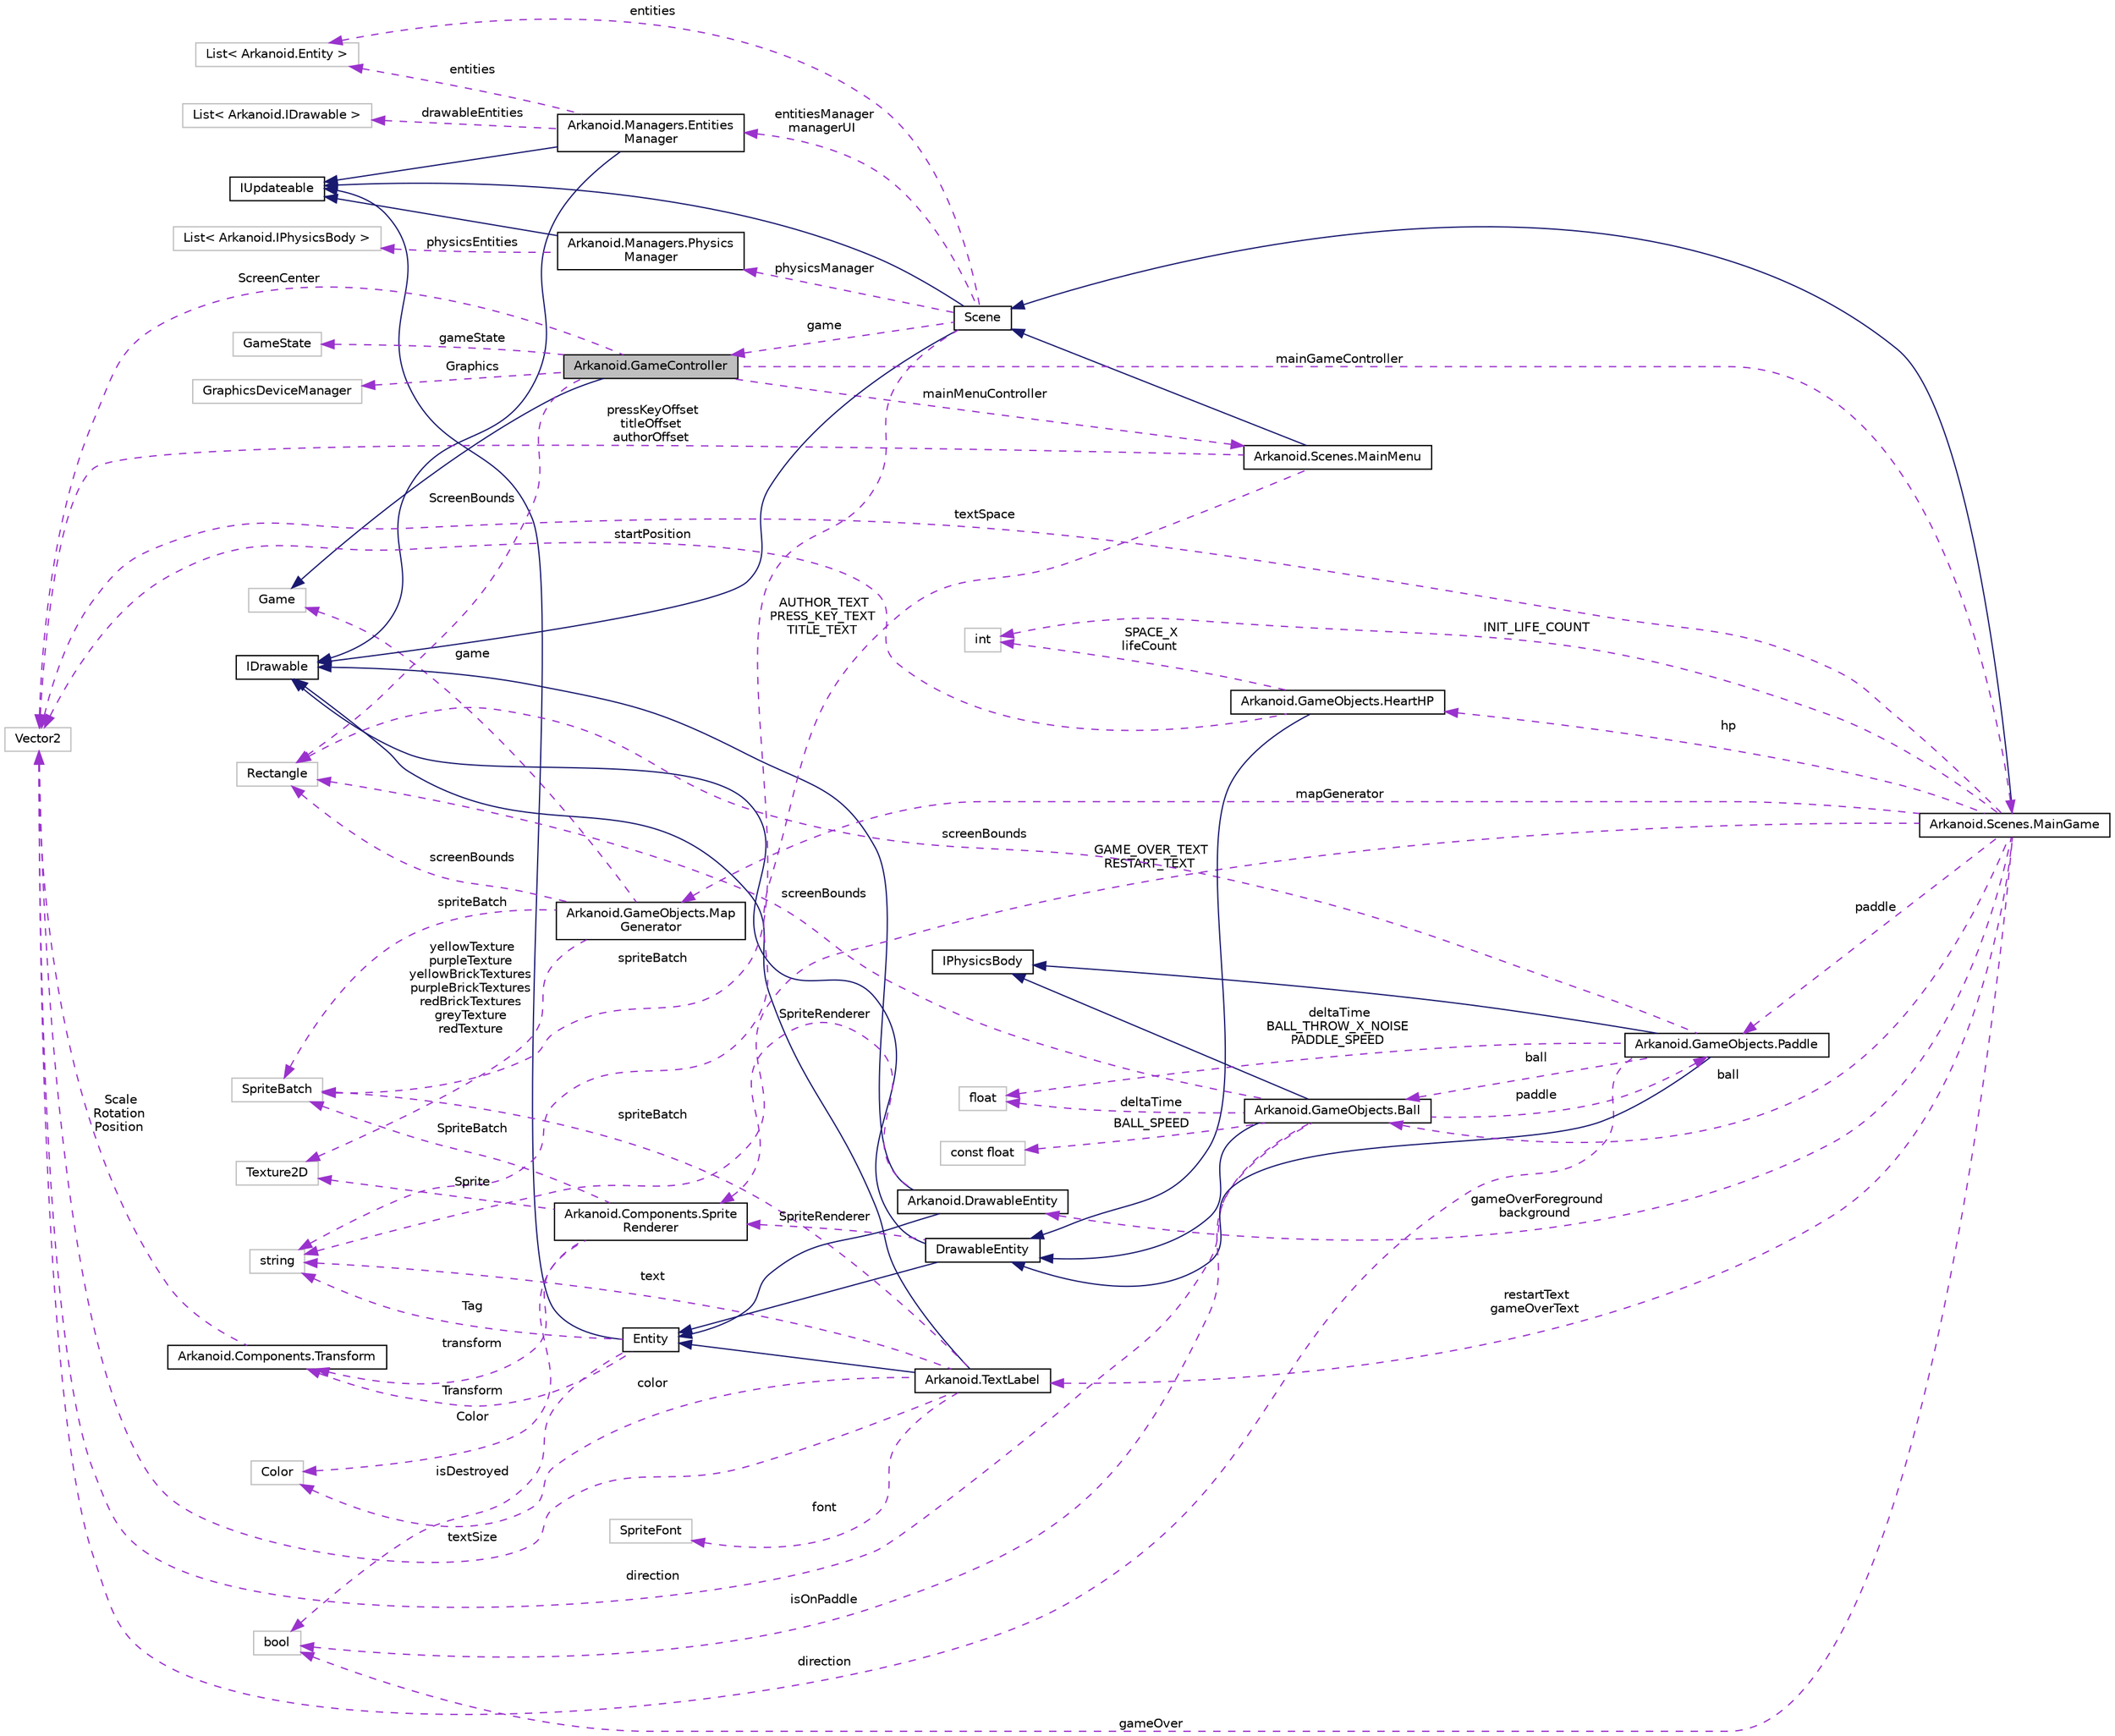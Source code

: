 digraph "Arkanoid.GameController"
{
 // INTERACTIVE_SVG=YES
  edge [fontname="Helvetica",fontsize="10",labelfontname="Helvetica",labelfontsize="10"];
  node [fontname="Helvetica",fontsize="10",shape=record];
  rankdir="LR";
  Node2 [label="Arkanoid.GameController",height=0.2,width=0.4,color="black", fillcolor="grey75", style="filled", fontcolor="black"];
  Node3 -> Node2 [dir="back",color="midnightblue",fontsize="10",style="solid",fontname="Helvetica"];
  Node3 [label="Game",height=0.2,width=0.4,color="grey75", fillcolor="white", style="filled"];
  Node4 -> Node2 [dir="back",color="darkorchid3",fontsize="10",style="dashed",label=" mainMenuController" ,fontname="Helvetica"];
  Node4 [label="Arkanoid.Scenes.MainMenu",height=0.2,width=0.4,color="black", fillcolor="white", style="filled",URL="$class_arkanoid_1_1_scenes_1_1_main_menu.html",tooltip="Main menu scene "];
  Node5 -> Node4 [dir="back",color="midnightblue",fontsize="10",style="solid",fontname="Helvetica"];
  Node5 [label="Scene",height=0.2,width=0.4,color="black", fillcolor="white", style="filled",URL="$class_arkanoid_1_1_scene.html",tooltip="Basic class for scene in game "];
  Node6 -> Node5 [dir="back",color="midnightblue",fontsize="10",style="solid",fontname="Helvetica"];
  Node6 [label="IUpdateable",height=0.2,width=0.4,color="black", fillcolor="white", style="filled",URL="$interface_arkanoid_1_1_i_updateable.html",tooltip="Basic interface for objects which should be updated every frame "];
  Node7 -> Node5 [dir="back",color="midnightblue",fontsize="10",style="solid",fontname="Helvetica"];
  Node7 [label="IDrawable",height=0.2,width=0.4,color="black", fillcolor="white", style="filled",URL="$interface_arkanoid_1_1_i_drawable.html",tooltip="Interface for objects drawn on the screen "];
  Node8 -> Node5 [dir="back",color="darkorchid3",fontsize="10",style="dashed",label=" entities" ,fontname="Helvetica"];
  Node8 [label="List\< Arkanoid.Entity \>",height=0.2,width=0.4,color="grey75", fillcolor="white", style="filled"];
  Node9 -> Node5 [dir="back",color="darkorchid3",fontsize="10",style="dashed",label=" spriteBatch" ,fontname="Helvetica"];
  Node9 [label="SpriteBatch",height=0.2,width=0.4,color="grey75", fillcolor="white", style="filled"];
  Node2 -> Node5 [dir="back",color="darkorchid3",fontsize="10",style="dashed",label=" game" ,fontname="Helvetica"];
  Node10 -> Node5 [dir="back",color="darkorchid3",fontsize="10",style="dashed",label=" entitiesManager\nmanagerUI" ,fontname="Helvetica"];
  Node10 [label="Arkanoid.Managers.Entities\lManager",height=0.2,width=0.4,color="black", fillcolor="white", style="filled",URL="$class_arkanoid_1_1_managers_1_1_entities_manager.html",tooltip="Class for managing entities and IDrawable entities in the scene "];
  Node7 -> Node10 [dir="back",color="midnightblue",fontsize="10",style="solid",fontname="Helvetica"];
  Node6 -> Node10 [dir="back",color="midnightblue",fontsize="10",style="solid",fontname="Helvetica"];
  Node8 -> Node10 [dir="back",color="darkorchid3",fontsize="10",style="dashed",label=" entities" ,fontname="Helvetica"];
  Node11 -> Node10 [dir="back",color="darkorchid3",fontsize="10",style="dashed",label=" drawableEntities" ,fontname="Helvetica"];
  Node11 [label="List\< Arkanoid.IDrawable \>",height=0.2,width=0.4,color="grey75", fillcolor="white", style="filled"];
  Node12 -> Node5 [dir="back",color="darkorchid3",fontsize="10",style="dashed",label=" physicsManager" ,fontname="Helvetica"];
  Node12 [label="Arkanoid.Managers.Physics\lManager",height=0.2,width=0.4,color="black", fillcolor="white", style="filled",URL="$class_arkanoid_1_1_managers_1_1_physics_manager.html",tooltip="Class for managing physics and collisions between IPhysicsBody objects in the scene ..."];
  Node6 -> Node12 [dir="back",color="midnightblue",fontsize="10",style="solid",fontname="Helvetica"];
  Node13 -> Node12 [dir="back",color="darkorchid3",fontsize="10",style="dashed",label=" physicsEntities" ,fontname="Helvetica"];
  Node13 [label="List\< Arkanoid.IPhysicsBody \>",height=0.2,width=0.4,color="grey75", fillcolor="white", style="filled"];
  Node14 -> Node4 [dir="back",color="darkorchid3",fontsize="10",style="dashed",label=" AUTHOR_TEXT\nPRESS_KEY_TEXT\nTITLE_TEXT" ,fontname="Helvetica"];
  Node14 [label="string",height=0.2,width=0.4,color="grey75", fillcolor="white", style="filled"];
  Node15 -> Node4 [dir="back",color="darkorchid3",fontsize="10",style="dashed",label=" pressKeyOffset\ntitleOffset\nauthorOffset" ,fontname="Helvetica"];
  Node15 [label="Vector2",height=0.2,width=0.4,color="grey75", fillcolor="white", style="filled"];
  Node15 -> Node2 [dir="back",color="darkorchid3",fontsize="10",style="dashed",label=" ScreenCenter" ,fontname="Helvetica"];
  Node16 -> Node2 [dir="back",color="darkorchid3",fontsize="10",style="dashed",label=" ScreenBounds" ,fontname="Helvetica"];
  Node16 [label="Rectangle",height=0.2,width=0.4,color="grey75", fillcolor="white", style="filled"];
  Node17 -> Node2 [dir="back",color="darkorchid3",fontsize="10",style="dashed",label=" gameState" ,fontname="Helvetica"];
  Node17 [label="GameState",height=0.2,width=0.4,color="grey75", fillcolor="white", style="filled"];
  Node18 -> Node2 [dir="back",color="darkorchid3",fontsize="10",style="dashed",label=" mainGameController" ,fontname="Helvetica"];
  Node18 [label="Arkanoid.Scenes.MainGame",height=0.2,width=0.4,color="black", fillcolor="white", style="filled",URL="$class_arkanoid_1_1_scenes_1_1_main_game.html",tooltip="Main game scene "];
  Node5 -> Node18 [dir="back",color="midnightblue",fontsize="10",style="solid",fontname="Helvetica"];
  Node19 -> Node18 [dir="back",color="darkorchid3",fontsize="10",style="dashed",label=" hp" ,fontname="Helvetica"];
  Node19 [label="Arkanoid.GameObjects.HeartHP",height=0.2,width=0.4,color="black", fillcolor="white", style="filled",URL="$class_arkanoid_1_1_game_objects_1_1_heart_h_p.html",tooltip="Class for heart hp on UI, contains life count "];
  Node20 -> Node19 [dir="back",color="midnightblue",fontsize="10",style="solid",fontname="Helvetica"];
  Node20 [label="DrawableEntity",height=0.2,width=0.4,color="black", fillcolor="white", style="filled",URL="$class_arkanoid_1_1_drawable_entity.html",tooltip="Class for entities with textures "];
  Node21 -> Node20 [dir="back",color="midnightblue",fontsize="10",style="solid",fontname="Helvetica"];
  Node21 [label="Entity",height=0.2,width=0.4,color="black", fillcolor="white", style="filled",URL="$class_arkanoid_1_1_entity.html",tooltip="Basic class for objects (every updateable body in the scene must inherit from it) ..."];
  Node6 -> Node21 [dir="back",color="midnightblue",fontsize="10",style="solid",fontname="Helvetica"];
  Node14 -> Node21 [dir="back",color="darkorchid3",fontsize="10",style="dashed",label=" Tag" ,fontname="Helvetica"];
  Node22 -> Node21 [dir="back",color="darkorchid3",fontsize="10",style="dashed",label=" Transform" ,fontname="Helvetica"];
  Node22 [label="Arkanoid.Components.Transform",height=0.2,width=0.4,color="black", fillcolor="white", style="filled",URL="$class_arkanoid_1_1_components_1_1_transform.html",tooltip="Class containing position, rotation and scale of the entity "];
  Node15 -> Node22 [dir="back",color="darkorchid3",fontsize="10",style="dashed",label=" Scale\nRotation\nPosition" ,fontname="Helvetica"];
  Node23 -> Node21 [dir="back",color="darkorchid3",fontsize="10",style="dashed",label=" isDestroyed" ,fontname="Helvetica"];
  Node23 [label="bool",height=0.2,width=0.4,color="grey75", fillcolor="white", style="filled"];
  Node7 -> Node20 [dir="back",color="midnightblue",fontsize="10",style="solid",fontname="Helvetica"];
  Node24 -> Node20 [dir="back",color="darkorchid3",fontsize="10",style="dashed",label=" SpriteRenderer" ,fontname="Helvetica"];
  Node24 [label="Arkanoid.Components.Sprite\lRenderer",height=0.2,width=0.4,color="black", fillcolor="white", style="filled",URL="$class_arkanoid_1_1_components_1_1_sprite_renderer.html",tooltip="Component class taking care of drawing texture it contains "];
  Node9 -> Node24 [dir="back",color="darkorchid3",fontsize="10",style="dashed",label=" SpriteBatch" ,fontname="Helvetica"];
  Node22 -> Node24 [dir="back",color="darkorchid3",fontsize="10",style="dashed",label=" transform" ,fontname="Helvetica"];
  Node25 -> Node24 [dir="back",color="darkorchid3",fontsize="10",style="dashed",label=" Color" ,fontname="Helvetica"];
  Node25 [label="Color",height=0.2,width=0.4,color="grey75", fillcolor="white", style="filled"];
  Node26 -> Node24 [dir="back",color="darkorchid3",fontsize="10",style="dashed",label=" Sprite" ,fontname="Helvetica"];
  Node26 [label="Texture2D",height=0.2,width=0.4,color="grey75", fillcolor="white", style="filled"];
  Node15 -> Node19 [dir="back",color="darkorchid3",fontsize="10",style="dashed",label=" startPosition" ,fontname="Helvetica"];
  Node27 -> Node19 [dir="back",color="darkorchid3",fontsize="10",style="dashed",label=" SPACE_X\nlifeCount" ,fontname="Helvetica"];
  Node27 [label="int",height=0.2,width=0.4,color="grey75", fillcolor="white", style="filled"];
  Node28 -> Node18 [dir="back",color="darkorchid3",fontsize="10",style="dashed",label=" ball" ,fontname="Helvetica"];
  Node28 [label="Arkanoid.GameObjects.Ball",height=0.2,width=0.4,color="black", fillcolor="white", style="filled",URL="$class_arkanoid_1_1_game_objects_1_1_ball.html",tooltip="Class representing bouncing arkanoid ball in the game "];
  Node20 -> Node28 [dir="back",color="midnightblue",fontsize="10",style="solid",fontname="Helvetica"];
  Node29 -> Node28 [dir="back",color="midnightblue",fontsize="10",style="solid",fontname="Helvetica"];
  Node29 [label="IPhysicsBody",height=0.2,width=0.4,color="black", fillcolor="white", style="filled",URL="$interface_arkanoid_1_1_i_physics_body.html",tooltip="Interface for objects with physics on the screen "];
  Node30 -> Node28 [dir="back",color="darkorchid3",fontsize="10",style="dashed",label=" deltaTime" ,fontname="Helvetica"];
  Node30 [label="float",height=0.2,width=0.4,color="grey75", fillcolor="white", style="filled"];
  Node31 -> Node28 [dir="back",color="darkorchid3",fontsize="10",style="dashed",label=" paddle" ,fontname="Helvetica"];
  Node31 [label="Arkanoid.GameObjects.Paddle",height=0.2,width=0.4,color="black", fillcolor="white", style="filled",URL="$class_arkanoid_1_1_game_objects_1_1_paddle.html",tooltip="Class representing moving arkanoid paddle "];
  Node20 -> Node31 [dir="back",color="midnightblue",fontsize="10",style="solid",fontname="Helvetica"];
  Node29 -> Node31 [dir="back",color="midnightblue",fontsize="10",style="solid",fontname="Helvetica"];
  Node28 -> Node31 [dir="back",color="darkorchid3",fontsize="10",style="dashed",label=" ball" ,fontname="Helvetica"];
  Node30 -> Node31 [dir="back",color="darkorchid3",fontsize="10",style="dashed",label=" deltaTime\nBALL_THROW_X_NOISE\nPADDLE_SPEED" ,fontname="Helvetica"];
  Node15 -> Node31 [dir="back",color="darkorchid3",fontsize="10",style="dashed",label=" direction" ,fontname="Helvetica"];
  Node16 -> Node31 [dir="back",color="darkorchid3",fontsize="10",style="dashed",label=" screenBounds" ,fontname="Helvetica"];
  Node15 -> Node28 [dir="back",color="darkorchid3",fontsize="10",style="dashed",label=" direction" ,fontname="Helvetica"];
  Node16 -> Node28 [dir="back",color="darkorchid3",fontsize="10",style="dashed",label=" screenBounds" ,fontname="Helvetica"];
  Node23 -> Node28 [dir="back",color="darkorchid3",fontsize="10",style="dashed",label=" isOnPaddle" ,fontname="Helvetica"];
  Node32 -> Node28 [dir="back",color="darkorchid3",fontsize="10",style="dashed",label=" BALL_SPEED" ,fontname="Helvetica"];
  Node32 [label="const float",height=0.2,width=0.4,color="grey75", fillcolor="white", style="filled"];
  Node14 -> Node18 [dir="back",color="darkorchid3",fontsize="10",style="dashed",label=" GAME_OVER_TEXT\nRESTART_TEXT" ,fontname="Helvetica"];
  Node31 -> Node18 [dir="back",color="darkorchid3",fontsize="10",style="dashed",label=" paddle" ,fontname="Helvetica"];
  Node15 -> Node18 [dir="back",color="darkorchid3",fontsize="10",style="dashed",label=" textSpace" ,fontname="Helvetica"];
  Node27 -> Node18 [dir="back",color="darkorchid3",fontsize="10",style="dashed",label=" INIT_LIFE_COUNT" ,fontname="Helvetica"];
  Node23 -> Node18 [dir="back",color="darkorchid3",fontsize="10",style="dashed",label=" gameOver" ,fontname="Helvetica"];
  Node33 -> Node18 [dir="back",color="darkorchid3",fontsize="10",style="dashed",label=" restartText\ngameOverText" ,fontname="Helvetica"];
  Node33 [label="Arkanoid.TextLabel",height=0.2,width=0.4,color="black", fillcolor="white", style="filled",URL="$class_arkanoid_1_1_text_label.html",tooltip="Class for entities with text to draw "];
  Node21 -> Node33 [dir="back",color="midnightblue",fontsize="10",style="solid",fontname="Helvetica"];
  Node7 -> Node33 [dir="back",color="midnightblue",fontsize="10",style="solid",fontname="Helvetica"];
  Node14 -> Node33 [dir="back",color="darkorchid3",fontsize="10",style="dashed",label=" text" ,fontname="Helvetica"];
  Node9 -> Node33 [dir="back",color="darkorchid3",fontsize="10",style="dashed",label=" spriteBatch" ,fontname="Helvetica"];
  Node34 -> Node33 [dir="back",color="darkorchid3",fontsize="10",style="dashed",label=" font" ,fontname="Helvetica"];
  Node34 [label="SpriteFont",height=0.2,width=0.4,color="grey75", fillcolor="white", style="filled"];
  Node15 -> Node33 [dir="back",color="darkorchid3",fontsize="10",style="dashed",label=" textSize" ,fontname="Helvetica"];
  Node25 -> Node33 [dir="back",color="darkorchid3",fontsize="10",style="dashed",label=" color" ,fontname="Helvetica"];
  Node35 -> Node18 [dir="back",color="darkorchid3",fontsize="10",style="dashed",label=" mapGenerator" ,fontname="Helvetica"];
  Node35 [label="Arkanoid.GameObjects.Map\lGenerator",height=0.2,width=0.4,color="black", fillcolor="white", style="filled",URL="$class_arkanoid_1_1_game_objects_1_1_map_generator.html",tooltip="Class for generating brick maps "];
  Node3 -> Node35 [dir="back",color="darkorchid3",fontsize="10",style="dashed",label=" game" ,fontname="Helvetica"];
  Node9 -> Node35 [dir="back",color="darkorchid3",fontsize="10",style="dashed",label=" spriteBatch" ,fontname="Helvetica"];
  Node16 -> Node35 [dir="back",color="darkorchid3",fontsize="10",style="dashed",label=" screenBounds" ,fontname="Helvetica"];
  Node26 -> Node35 [dir="back",color="darkorchid3",fontsize="10",style="dashed",label=" yellowTexture\npurpleTexture\nyellowBrickTextures\npurpleBrickTextures\nredBrickTextures\ngreyTexture\nredTexture" ,fontname="Helvetica"];
  Node36 -> Node18 [dir="back",color="darkorchid3",fontsize="10",style="dashed",label=" gameOverForeground\nbackground" ,fontname="Helvetica"];
  Node36 [label="Arkanoid.DrawableEntity",height=0.2,width=0.4,color="black", fillcolor="white", style="filled",URL="$class_arkanoid_1_1_drawable_entity.html",tooltip="Class for entities with textures "];
  Node21 -> Node36 [dir="back",color="midnightblue",fontsize="10",style="solid",fontname="Helvetica"];
  Node7 -> Node36 [dir="back",color="midnightblue",fontsize="10",style="solid",fontname="Helvetica"];
  Node24 -> Node36 [dir="back",color="darkorchid3",fontsize="10",style="dashed",label=" SpriteRenderer" ,fontname="Helvetica"];
  Node37 -> Node2 [dir="back",color="darkorchid3",fontsize="10",style="dashed",label=" Graphics" ,fontname="Helvetica"];
  Node37 [label="GraphicsDeviceManager",height=0.2,width=0.4,color="grey75", fillcolor="white", style="filled"];
}
